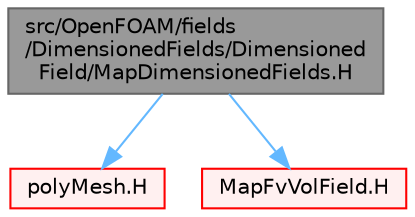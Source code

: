 digraph "src/OpenFOAM/fields/DimensionedFields/DimensionedField/MapDimensionedFields.H"
{
 // LATEX_PDF_SIZE
  bgcolor="transparent";
  edge [fontname=Helvetica,fontsize=10,labelfontname=Helvetica,labelfontsize=10];
  node [fontname=Helvetica,fontsize=10,shape=box,height=0.2,width=0.4];
  Node1 [id="Node000001",label="src/OpenFOAM/fields\l/DimensionedFields/Dimensioned\lField/MapDimensionedFields.H",height=0.2,width=0.4,color="gray40", fillcolor="grey60", style="filled", fontcolor="black",tooltip="Generic internal field mapper for dimensioned fields. For \"real\" mapping, add template specialisation..."];
  Node1 -> Node2 [id="edge1_Node000001_Node000002",color="steelblue1",style="solid",tooltip=" "];
  Node2 [id="Node000002",label="polyMesh.H",height=0.2,width=0.4,color="red", fillcolor="#FFF0F0", style="filled",URL="$polyMesh_8H.html",tooltip=" "];
  Node1 -> Node279 [id="edge2_Node000001_Node000279",color="steelblue1",style="solid",tooltip=" "];
  Node279 [id="Node000279",label="MapFvVolField.H",height=0.2,width=0.4,color="red", fillcolor="#FFF0F0", style="filled",URL="$MapFvVolField_8H.html",tooltip="Map volume internal field on topology change. This is a partial template specialisation,..."];
}
